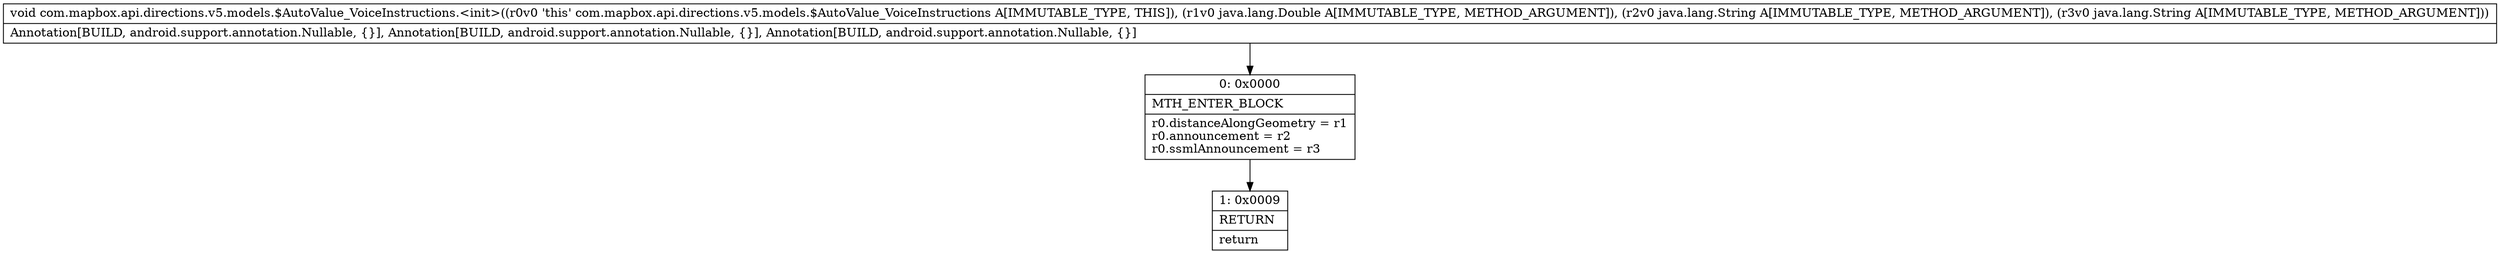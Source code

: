 digraph "CFG forcom.mapbox.api.directions.v5.models.$AutoValue_VoiceInstructions.\<init\>(Ljava\/lang\/Double;Ljava\/lang\/String;Ljava\/lang\/String;)V" {
Node_0 [shape=record,label="{0\:\ 0x0000|MTH_ENTER_BLOCK\l|r0.distanceAlongGeometry = r1\lr0.announcement = r2\lr0.ssmlAnnouncement = r3\l}"];
Node_1 [shape=record,label="{1\:\ 0x0009|RETURN\l|return\l}"];
MethodNode[shape=record,label="{void com.mapbox.api.directions.v5.models.$AutoValue_VoiceInstructions.\<init\>((r0v0 'this' com.mapbox.api.directions.v5.models.$AutoValue_VoiceInstructions A[IMMUTABLE_TYPE, THIS]), (r1v0 java.lang.Double A[IMMUTABLE_TYPE, METHOD_ARGUMENT]), (r2v0 java.lang.String A[IMMUTABLE_TYPE, METHOD_ARGUMENT]), (r3v0 java.lang.String A[IMMUTABLE_TYPE, METHOD_ARGUMENT]))  | Annotation[BUILD, android.support.annotation.Nullable, \{\}], Annotation[BUILD, android.support.annotation.Nullable, \{\}], Annotation[BUILD, android.support.annotation.Nullable, \{\}]\l}"];
MethodNode -> Node_0;
Node_0 -> Node_1;
}

